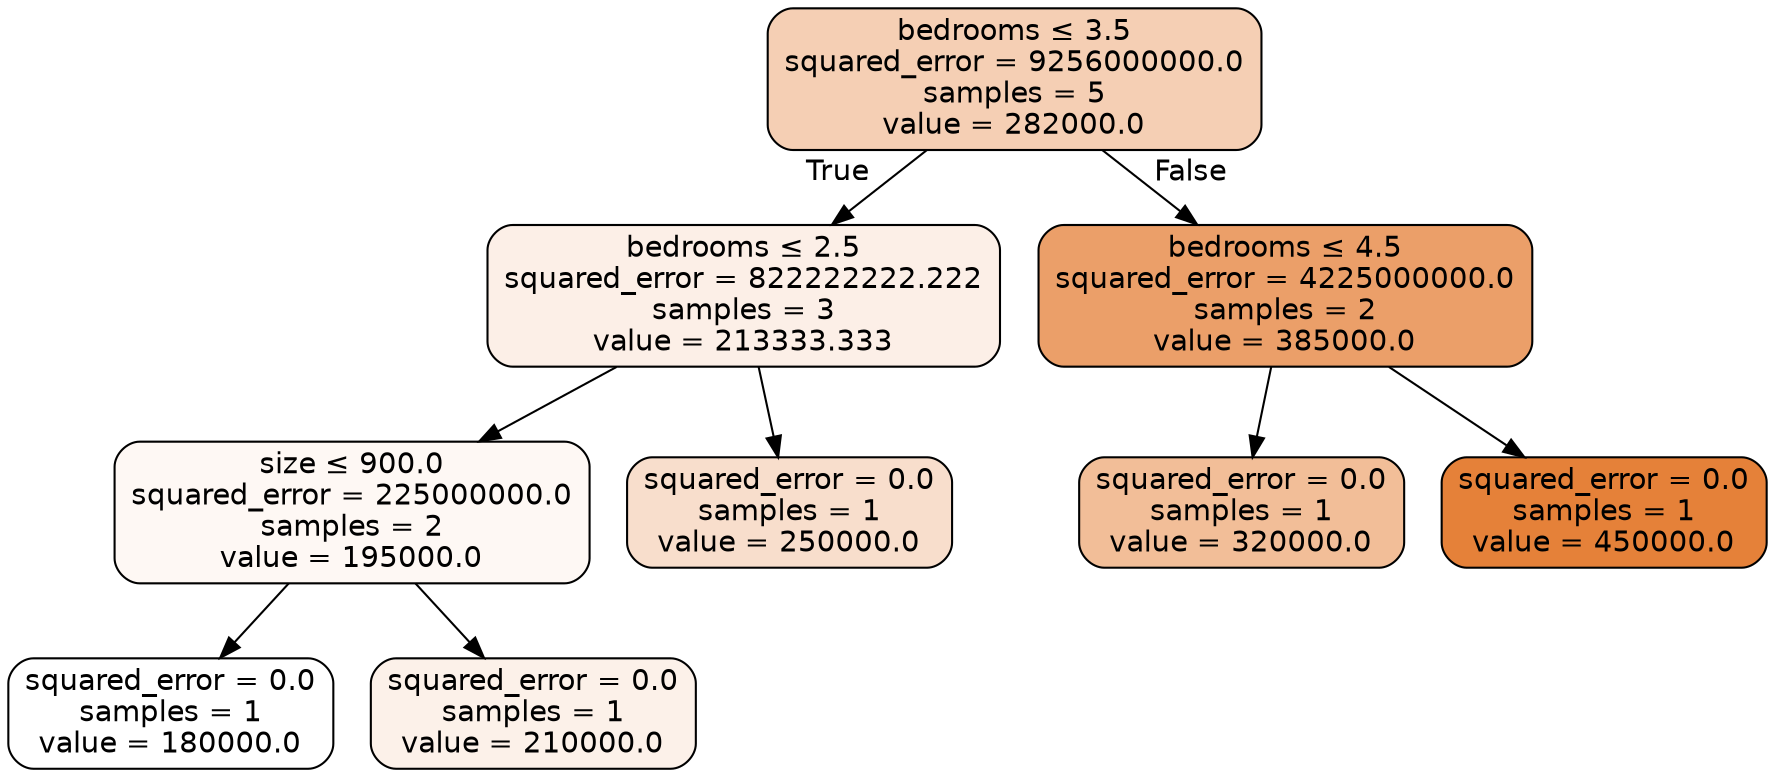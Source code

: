 digraph Tree {
node [shape=box, style="filled, rounded", color="black", fontname="helvetica"] ;
edge [fontname="helvetica"] ;
0 [label=<bedrooms &le; 3.5<br/>squared_error = 9256000000.0<br/>samples = 5<br/>value = 282000.0>, fillcolor="#f5cfb4"] ;
1 [label=<bedrooms &le; 2.5<br/>squared_error = 822222222.222<br/>samples = 3<br/>value = 213333.333>, fillcolor="#fcefe7"] ;
0 -> 1 [labeldistance=2.5, labelangle=45, headlabel="True"] ;
2 [label=<size &le; 900.0<br/>squared_error = 225000000.0<br/>samples = 2<br/>value = 195000.0>, fillcolor="#fef8f4"] ;
1 -> 2 ;
3 [label=<squared_error = 0.0<br/>samples = 1<br/>value = 180000.0>, fillcolor="#ffffff"] ;
2 -> 3 ;
4 [label=<squared_error = 0.0<br/>samples = 1<br/>value = 210000.0>, fillcolor="#fcf1e9"] ;
2 -> 4 ;
5 [label=<squared_error = 0.0<br/>samples = 1<br/>value = 250000.0>, fillcolor="#f8decc"] ;
1 -> 5 ;
6 [label=<bedrooms &le; 4.5<br/>squared_error = 4225000000.0<br/>samples = 2<br/>value = 385000.0>, fillcolor="#eb9f69"] ;
0 -> 6 [labeldistance=2.5, labelangle=-45, headlabel="False"] ;
7 [label=<squared_error = 0.0<br/>samples = 1<br/>value = 320000.0>, fillcolor="#f2be98"] ;
6 -> 7 ;
8 [label=<squared_error = 0.0<br/>samples = 1<br/>value = 450000.0>, fillcolor="#e58139"] ;
6 -> 8 ;
}